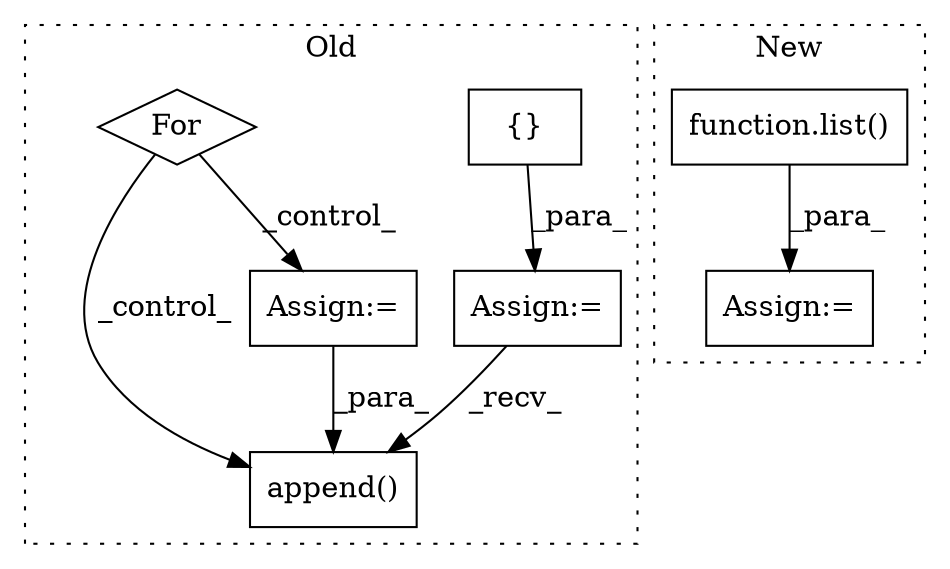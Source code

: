 digraph G {
subgraph cluster0 {
1 [label="append()" a="75" s="2072,2091" l="14,1" shape="box"];
3 [label="{}" a="59" s="1786,1786" l="2,1" shape="box"];
4 [label="Assign:=" a="68" s="1783" l="3" shape="box"];
5 [label="For" a="107" s="1798,1824" l="4,15" shape="diamond"];
7 [label="Assign:=" a="68" s="1844" l="3" shape="box"];
label = "Old";
style="dotted";
}
subgraph cluster1 {
2 [label="function.list()" a="75" s="1920,1936" l="5,1" shape="box"];
6 [label="Assign:=" a="68" s="2037" l="3" shape="box"];
label = "New";
style="dotted";
}
2 -> 6 [label="_para_"];
3 -> 4 [label="_para_"];
4 -> 1 [label="_recv_"];
5 -> 7 [label="_control_"];
5 -> 1 [label="_control_"];
7 -> 1 [label="_para_"];
}
